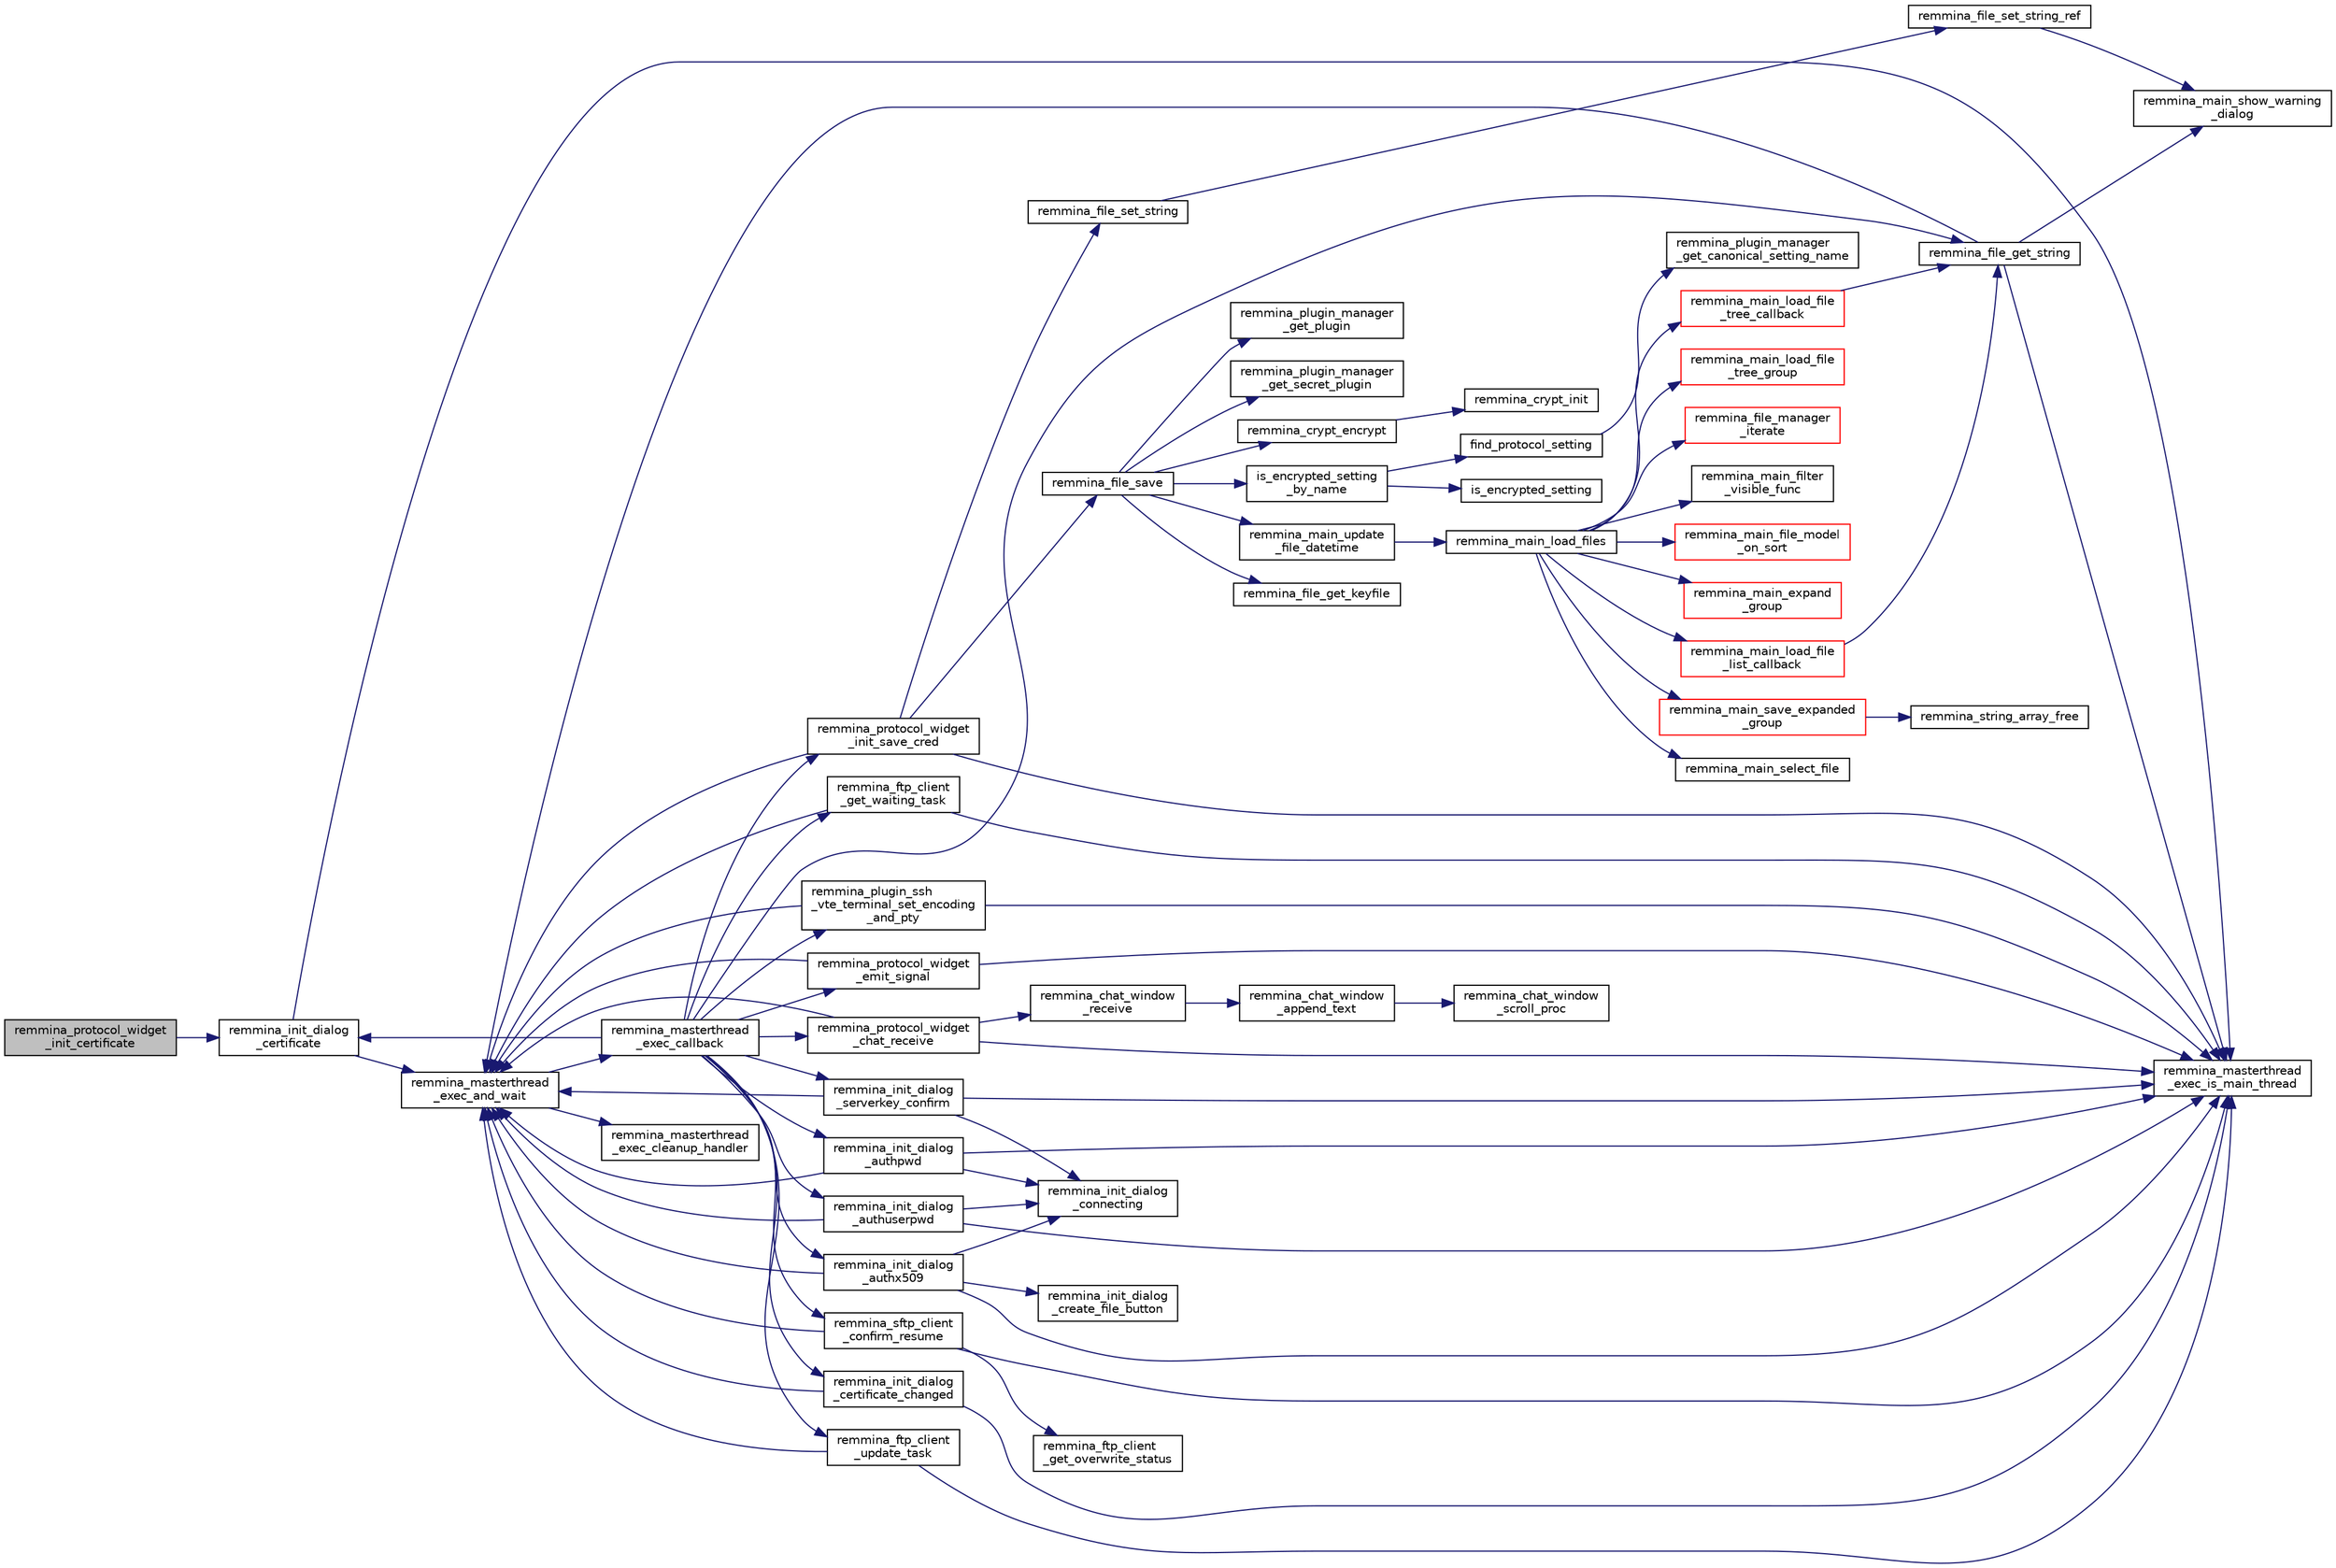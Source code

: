 digraph "remmina_protocol_widget_init_certificate"
{
  edge [fontname="Helvetica",fontsize="10",labelfontname="Helvetica",labelfontsize="10"];
  node [fontname="Helvetica",fontsize="10",shape=record];
  rankdir="LR";
  Node2467 [label="remmina_protocol_widget\l_init_certificate",height=0.2,width=0.4,color="black", fillcolor="grey75", style="filled", fontcolor="black"];
  Node2467 -> Node2468 [color="midnightblue",fontsize="10",style="solid",fontname="Helvetica"];
  Node2468 [label="remmina_init_dialog\l_certificate",height=0.2,width=0.4,color="black", fillcolor="white", style="filled",URL="$remmina__init__dialog_8c.html#abd47233840e1eefc1d511bc4e153b98b"];
  Node2468 -> Node2469 [color="midnightblue",fontsize="10",style="solid",fontname="Helvetica"];
  Node2469 [label="remmina_masterthread\l_exec_is_main_thread",height=0.2,width=0.4,color="black", fillcolor="white", style="filled",URL="$remmina__masterthread__exec_8c.html#a3a52e863a3a3da6da6bb5d36c13b7ff4"];
  Node2468 -> Node2470 [color="midnightblue",fontsize="10",style="solid",fontname="Helvetica"];
  Node2470 [label="remmina_masterthread\l_exec_and_wait",height=0.2,width=0.4,color="black", fillcolor="white", style="filled",URL="$remmina__masterthread__exec_8c.html#a14628c2470cac50e87916a70ea05c97d"];
  Node2470 -> Node2471 [color="midnightblue",fontsize="10",style="solid",fontname="Helvetica"];
  Node2471 [label="remmina_masterthread\l_exec_cleanup_handler",height=0.2,width=0.4,color="black", fillcolor="white", style="filled",URL="$remmina__masterthread__exec_8c.html#a94985f15fd0d27c037824ee90b0ecd3c"];
  Node2470 -> Node2472 [color="midnightblue",fontsize="10",style="solid",fontname="Helvetica"];
  Node2472 [label="remmina_masterthread\l_exec_callback",height=0.2,width=0.4,color="black", fillcolor="white", style="filled",URL="$remmina__masterthread__exec_8c.html#ae5c4d736f1856249c255430e010a179f"];
  Node2472 -> Node2473 [color="midnightblue",fontsize="10",style="solid",fontname="Helvetica"];
  Node2473 [label="remmina_protocol_widget\l_init_save_cred",height=0.2,width=0.4,color="black", fillcolor="white", style="filled",URL="$remmina__protocol__widget_8c.html#a7ac09ee83afa8a1a60cadf56b0ec83a6"];
  Node2473 -> Node2469 [color="midnightblue",fontsize="10",style="solid",fontname="Helvetica"];
  Node2473 -> Node2470 [color="midnightblue",fontsize="10",style="solid",fontname="Helvetica"];
  Node2473 -> Node2474 [color="midnightblue",fontsize="10",style="solid",fontname="Helvetica"];
  Node2474 [label="remmina_file_set_string",height=0.2,width=0.4,color="black", fillcolor="white", style="filled",URL="$remmina__file_8c.html#a85ca1ca2d0bf9ef29e490c6f4527a954"];
  Node2474 -> Node2475 [color="midnightblue",fontsize="10",style="solid",fontname="Helvetica"];
  Node2475 [label="remmina_file_set_string_ref",height=0.2,width=0.4,color="black", fillcolor="white", style="filled",URL="$remmina__file_8c.html#a74951c1067a1a5e1341f5e1c1206dec6"];
  Node2475 -> Node2476 [color="midnightblue",fontsize="10",style="solid",fontname="Helvetica"];
  Node2476 [label="remmina_main_show_warning\l_dialog",height=0.2,width=0.4,color="black", fillcolor="white", style="filled",URL="$remmina__main_8c.html#ad99b9c0bf2fa8c166a8b4a09e06ffdf7"];
  Node2473 -> Node2477 [color="midnightblue",fontsize="10",style="solid",fontname="Helvetica"];
  Node2477 [label="remmina_file_save",height=0.2,width=0.4,color="black", fillcolor="white", style="filled",URL="$remmina__file_8c.html#a8c893a5deec9bc446bd89cc9973416c7"];
  Node2477 -> Node2478 [color="midnightblue",fontsize="10",style="solid",fontname="Helvetica"];
  Node2478 [label="remmina_file_get_keyfile",height=0.2,width=0.4,color="black", fillcolor="white", style="filled",URL="$remmina__file_8c.html#a89ec355adbf6e03ad16d7faf810af46f"];
  Node2477 -> Node2479 [color="midnightblue",fontsize="10",style="solid",fontname="Helvetica"];
  Node2479 [label="remmina_plugin_manager\l_get_plugin",height=0.2,width=0.4,color="black", fillcolor="white", style="filled",URL="$remmina__plugin__manager_8c.html#a3872c8656a8a3d5147bcc603471c1932"];
  Node2477 -> Node2480 [color="midnightblue",fontsize="10",style="solid",fontname="Helvetica"];
  Node2480 [label="remmina_plugin_manager\l_get_secret_plugin",height=0.2,width=0.4,color="black", fillcolor="white", style="filled",URL="$remmina__plugin__manager_8c.html#ad380a98f6624aa8c830015c8b428b7b4"];
  Node2477 -> Node2481 [color="midnightblue",fontsize="10",style="solid",fontname="Helvetica"];
  Node2481 [label="is_encrypted_setting\l_by_name",height=0.2,width=0.4,color="black", fillcolor="white", style="filled",URL="$remmina__file_8c.html#a72580559fa04082418a993fec4c77281"];
  Node2481 -> Node2482 [color="midnightblue",fontsize="10",style="solid",fontname="Helvetica"];
  Node2482 [label="find_protocol_setting",height=0.2,width=0.4,color="black", fillcolor="white", style="filled",URL="$remmina__file_8c.html#acc88ee6f5ba73bf9c3b05ab9368c952f"];
  Node2482 -> Node2483 [color="midnightblue",fontsize="10",style="solid",fontname="Helvetica"];
  Node2483 [label="remmina_plugin_manager\l_get_canonical_setting_name",height=0.2,width=0.4,color="black", fillcolor="white", style="filled",URL="$remmina__plugin__manager_8c.html#af60b8edfa50563ae4c7593efc3deed55"];
  Node2481 -> Node2484 [color="midnightblue",fontsize="10",style="solid",fontname="Helvetica"];
  Node2484 [label="is_encrypted_setting",height=0.2,width=0.4,color="black", fillcolor="white", style="filled",URL="$remmina__file_8c.html#a29920ae737817d3f6c673bacbbf11ca1"];
  Node2477 -> Node2485 [color="midnightblue",fontsize="10",style="solid",fontname="Helvetica"];
  Node2485 [label="remmina_crypt_encrypt",height=0.2,width=0.4,color="black", fillcolor="white", style="filled",URL="$remmina__crypt_8c.html#aa02cf0fed3eb68d6a89815c3ba3bf7b1"];
  Node2485 -> Node2486 [color="midnightblue",fontsize="10",style="solid",fontname="Helvetica"];
  Node2486 [label="remmina_crypt_init",height=0.2,width=0.4,color="black", fillcolor="white", style="filled",URL="$remmina__crypt_8c.html#ae097c169aefdd5d83a57fc1bde511171"];
  Node2477 -> Node2487 [color="midnightblue",fontsize="10",style="solid",fontname="Helvetica"];
  Node2487 [label="remmina_main_update\l_file_datetime",height=0.2,width=0.4,color="black", fillcolor="white", style="filled",URL="$remmina__main_8c.html#a5ae0372dafe41f96a09097c07d1b270a"];
  Node2487 -> Node2488 [color="midnightblue",fontsize="10",style="solid",fontname="Helvetica"];
  Node2488 [label="remmina_main_load_files",height=0.2,width=0.4,color="black", fillcolor="white", style="filled",URL="$remmina__main_8c.html#a3617295e74fa84edbd41dedc601402a7"];
  Node2488 -> Node2489 [color="midnightblue",fontsize="10",style="solid",fontname="Helvetica"];
  Node2489 [label="remmina_main_save_expanded\l_group",height=0.2,width=0.4,color="red", fillcolor="white", style="filled",URL="$remmina__main_8c.html#ad8744dc59ba8072ffdf557b6c94e9f40"];
  Node2489 -> Node2490 [color="midnightblue",fontsize="10",style="solid",fontname="Helvetica"];
  Node2490 [label="remmina_string_array_free",height=0.2,width=0.4,color="black", fillcolor="white", style="filled",URL="$remmina__string__array_8c.html#a8ab78913d299df665a408a8a5ec51bbe"];
  Node2488 -> Node2494 [color="midnightblue",fontsize="10",style="solid",fontname="Helvetica"];
  Node2494 [label="remmina_main_load_file\l_tree_group",height=0.2,width=0.4,color="red", fillcolor="white", style="filled",URL="$remmina__main_8c.html#aa46e6b815c241d32a476a29053dbf296"];
  Node2488 -> Node2506 [color="midnightblue",fontsize="10",style="solid",fontname="Helvetica"];
  Node2506 [label="remmina_file_manager\l_iterate",height=0.2,width=0.4,color="red", fillcolor="white", style="filled",URL="$remmina__file__manager_8c.html#a55a717aafc046713380bd2c55f29165a"];
  Node2488 -> Node2507 [color="midnightblue",fontsize="10",style="solid",fontname="Helvetica"];
  Node2507 [label="remmina_main_load_file\l_tree_callback",height=0.2,width=0.4,color="red", fillcolor="white", style="filled",URL="$remmina__main_8c.html#ae32574ebe06b1a24f135af9379e663b4"];
  Node2507 -> Node2501 [color="midnightblue",fontsize="10",style="solid",fontname="Helvetica"];
  Node2501 [label="remmina_file_get_string",height=0.2,width=0.4,color="black", fillcolor="white", style="filled",URL="$remmina__file_8c.html#a8eb1b213d9d08c6ad13683ce05f4355e"];
  Node2501 -> Node2469 [color="midnightblue",fontsize="10",style="solid",fontname="Helvetica"];
  Node2501 -> Node2470 [color="midnightblue",fontsize="10",style="solid",fontname="Helvetica"];
  Node2501 -> Node2476 [color="midnightblue",fontsize="10",style="solid",fontname="Helvetica"];
  Node2488 -> Node2513 [color="midnightblue",fontsize="10",style="solid",fontname="Helvetica"];
  Node2513 [label="remmina_main_load_file\l_list_callback",height=0.2,width=0.4,color="red", fillcolor="white", style="filled",URL="$remmina__main_8c.html#a71f485dba1b11bf8cba129920767b5e6"];
  Node2513 -> Node2501 [color="midnightblue",fontsize="10",style="solid",fontname="Helvetica"];
  Node2488 -> Node2514 [color="midnightblue",fontsize="10",style="solid",fontname="Helvetica"];
  Node2514 [label="remmina_main_filter\l_visible_func",height=0.2,width=0.4,color="black", fillcolor="white", style="filled",URL="$remmina__main_8c.html#ab0d22f0e3571eb80886acb0c68005800"];
  Node2488 -> Node2515 [color="midnightblue",fontsize="10",style="solid",fontname="Helvetica"];
  Node2515 [label="remmina_main_file_model\l_on_sort",height=0.2,width=0.4,color="red", fillcolor="white", style="filled",URL="$remmina__main_8c.html#a71fbe206a9c2abb8f348ee598d7751b7"];
  Node2488 -> Node2517 [color="midnightblue",fontsize="10",style="solid",fontname="Helvetica"];
  Node2517 [label="remmina_main_expand\l_group",height=0.2,width=0.4,color="red", fillcolor="white", style="filled",URL="$remmina__main_8c.html#a4a4733c243f20c3ffc27105003f5e30e"];
  Node2488 -> Node2520 [color="midnightblue",fontsize="10",style="solid",fontname="Helvetica"];
  Node2520 [label="remmina_main_select_file",height=0.2,width=0.4,color="black", fillcolor="white", style="filled",URL="$remmina__main_8c.html#aa20963aed43242994c88d5a97a546355"];
  Node2472 -> Node2521 [color="midnightblue",fontsize="10",style="solid",fontname="Helvetica"];
  Node2521 [label="remmina_protocol_widget\l_chat_receive",height=0.2,width=0.4,color="black", fillcolor="white", style="filled",URL="$remmina__protocol__widget_8c.html#ae2522242b3f39ee84ee8cf75170de0c0"];
  Node2521 -> Node2469 [color="midnightblue",fontsize="10",style="solid",fontname="Helvetica"];
  Node2521 -> Node2470 [color="midnightblue",fontsize="10",style="solid",fontname="Helvetica"];
  Node2521 -> Node2522 [color="midnightblue",fontsize="10",style="solid",fontname="Helvetica"];
  Node2522 [label="remmina_chat_window\l_receive",height=0.2,width=0.4,color="black", fillcolor="white", style="filled",URL="$remmina__chat__window_8c.html#a45724aed5474dd741563ffbf89237022"];
  Node2522 -> Node2523 [color="midnightblue",fontsize="10",style="solid",fontname="Helvetica"];
  Node2523 [label="remmina_chat_window\l_append_text",height=0.2,width=0.4,color="black", fillcolor="white", style="filled",URL="$remmina__chat__window_8c.html#adfffc86df4856aabe2593de07742985f"];
  Node2523 -> Node2524 [color="midnightblue",fontsize="10",style="solid",fontname="Helvetica"];
  Node2524 [label="remmina_chat_window\l_scroll_proc",height=0.2,width=0.4,color="black", fillcolor="white", style="filled",URL="$remmina__chat__window_8c.html#a2a4bc3ded8ebf89c8f60d9b565fe2d70"];
  Node2472 -> Node2501 [color="midnightblue",fontsize="10",style="solid",fontname="Helvetica"];
  Node2472 -> Node2525 [color="midnightblue",fontsize="10",style="solid",fontname="Helvetica"];
  Node2525 [label="remmina_init_dialog\l_serverkey_confirm",height=0.2,width=0.4,color="black", fillcolor="white", style="filled",URL="$remmina__init__dialog_8c.html#a11fba22fe5f7f85985e01b499a52e534"];
  Node2525 -> Node2469 [color="midnightblue",fontsize="10",style="solid",fontname="Helvetica"];
  Node2525 -> Node2470 [color="midnightblue",fontsize="10",style="solid",fontname="Helvetica"];
  Node2525 -> Node2526 [color="midnightblue",fontsize="10",style="solid",fontname="Helvetica"];
  Node2526 [label="remmina_init_dialog\l_connecting",height=0.2,width=0.4,color="black", fillcolor="white", style="filled",URL="$remmina__init__dialog_8c.html#a7602c5b714e02a10506977dd983e7446"];
  Node2472 -> Node2527 [color="midnightblue",fontsize="10",style="solid",fontname="Helvetica"];
  Node2527 [label="remmina_init_dialog\l_authpwd",height=0.2,width=0.4,color="black", fillcolor="white", style="filled",URL="$remmina__init__dialog_8c.html#a755fc90b41b65cd6106915ab501433fa"];
  Node2527 -> Node2469 [color="midnightblue",fontsize="10",style="solid",fontname="Helvetica"];
  Node2527 -> Node2470 [color="midnightblue",fontsize="10",style="solid",fontname="Helvetica"];
  Node2527 -> Node2526 [color="midnightblue",fontsize="10",style="solid",fontname="Helvetica"];
  Node2472 -> Node2528 [color="midnightblue",fontsize="10",style="solid",fontname="Helvetica"];
  Node2528 [label="remmina_init_dialog\l_authuserpwd",height=0.2,width=0.4,color="black", fillcolor="white", style="filled",URL="$remmina__init__dialog_8c.html#ad941f2348cd1752fc9d58c263690726c"];
  Node2528 -> Node2469 [color="midnightblue",fontsize="10",style="solid",fontname="Helvetica"];
  Node2528 -> Node2470 [color="midnightblue",fontsize="10",style="solid",fontname="Helvetica"];
  Node2528 -> Node2526 [color="midnightblue",fontsize="10",style="solid",fontname="Helvetica"];
  Node2472 -> Node2468 [color="midnightblue",fontsize="10",style="solid",fontname="Helvetica"];
  Node2472 -> Node2529 [color="midnightblue",fontsize="10",style="solid",fontname="Helvetica"];
  Node2529 [label="remmina_init_dialog\l_certificate_changed",height=0.2,width=0.4,color="black", fillcolor="white", style="filled",URL="$remmina__init__dialog_8c.html#a07e0824fe19e8169d076878aca502fc8"];
  Node2529 -> Node2469 [color="midnightblue",fontsize="10",style="solid",fontname="Helvetica"];
  Node2529 -> Node2470 [color="midnightblue",fontsize="10",style="solid",fontname="Helvetica"];
  Node2472 -> Node2530 [color="midnightblue",fontsize="10",style="solid",fontname="Helvetica"];
  Node2530 [label="remmina_init_dialog\l_authx509",height=0.2,width=0.4,color="black", fillcolor="white", style="filled",URL="$remmina__init__dialog_8c.html#a022dc4f1c87b00dac294837358394ddf"];
  Node2530 -> Node2469 [color="midnightblue",fontsize="10",style="solid",fontname="Helvetica"];
  Node2530 -> Node2470 [color="midnightblue",fontsize="10",style="solid",fontname="Helvetica"];
  Node2530 -> Node2531 [color="midnightblue",fontsize="10",style="solid",fontname="Helvetica"];
  Node2531 [label="remmina_init_dialog\l_create_file_button",height=0.2,width=0.4,color="black", fillcolor="white", style="filled",URL="$remmina__init__dialog_8c.html#ad583daf796f4a3c43dbcce49ebcf240f"];
  Node2530 -> Node2526 [color="midnightblue",fontsize="10",style="solid",fontname="Helvetica"];
  Node2472 -> Node2532 [color="midnightblue",fontsize="10",style="solid",fontname="Helvetica"];
  Node2532 [label="remmina_ftp_client\l_update_task",height=0.2,width=0.4,color="black", fillcolor="white", style="filled",URL="$remmina__ftp__client_8c.html#ad96358f40ab056c91f796ddda886a1dd"];
  Node2532 -> Node2469 [color="midnightblue",fontsize="10",style="solid",fontname="Helvetica"];
  Node2532 -> Node2470 [color="midnightblue",fontsize="10",style="solid",fontname="Helvetica"];
  Node2472 -> Node2533 [color="midnightblue",fontsize="10",style="solid",fontname="Helvetica"];
  Node2533 [label="remmina_ftp_client\l_get_waiting_task",height=0.2,width=0.4,color="black", fillcolor="white", style="filled",URL="$remmina__ftp__client_8c.html#a33e4993b60c36eae89a6a0a943d28141"];
  Node2533 -> Node2469 [color="midnightblue",fontsize="10",style="solid",fontname="Helvetica"];
  Node2533 -> Node2470 [color="midnightblue",fontsize="10",style="solid",fontname="Helvetica"];
  Node2472 -> Node2534 [color="midnightblue",fontsize="10",style="solid",fontname="Helvetica"];
  Node2534 [label="remmina_protocol_widget\l_emit_signal",height=0.2,width=0.4,color="black", fillcolor="white", style="filled",URL="$remmina__protocol__widget_8c.html#ac3e5a7f14aef4adb2e57d35e9c180b3b"];
  Node2534 -> Node2469 [color="midnightblue",fontsize="10",style="solid",fontname="Helvetica"];
  Node2534 -> Node2470 [color="midnightblue",fontsize="10",style="solid",fontname="Helvetica"];
  Node2472 -> Node2535 [color="midnightblue",fontsize="10",style="solid",fontname="Helvetica"];
  Node2535 [label="remmina_sftp_client\l_confirm_resume",height=0.2,width=0.4,color="black", fillcolor="white", style="filled",URL="$remmina__sftp__client_8c.html#a138904893cb9c7f6535b8dfc7ba17e33"];
  Node2535 -> Node2536 [color="midnightblue",fontsize="10",style="solid",fontname="Helvetica"];
  Node2536 [label="remmina_ftp_client\l_get_overwrite_status",height=0.2,width=0.4,color="black", fillcolor="white", style="filled",URL="$remmina__ftp__client_8c.html#a20d0575c04eb24553aeba7d0316e7a2e"];
  Node2535 -> Node2469 [color="midnightblue",fontsize="10",style="solid",fontname="Helvetica"];
  Node2535 -> Node2470 [color="midnightblue",fontsize="10",style="solid",fontname="Helvetica"];
  Node2472 -> Node2537 [color="midnightblue",fontsize="10",style="solid",fontname="Helvetica"];
  Node2537 [label="remmina_plugin_ssh\l_vte_terminal_set_encoding\l_and_pty",height=0.2,width=0.4,color="black", fillcolor="white", style="filled",URL="$remmina__ssh__plugin_8c.html#adc8e3776e67abca9ab913bc33172e4ce"];
  Node2537 -> Node2469 [color="midnightblue",fontsize="10",style="solid",fontname="Helvetica"];
  Node2537 -> Node2470 [color="midnightblue",fontsize="10",style="solid",fontname="Helvetica"];
}
